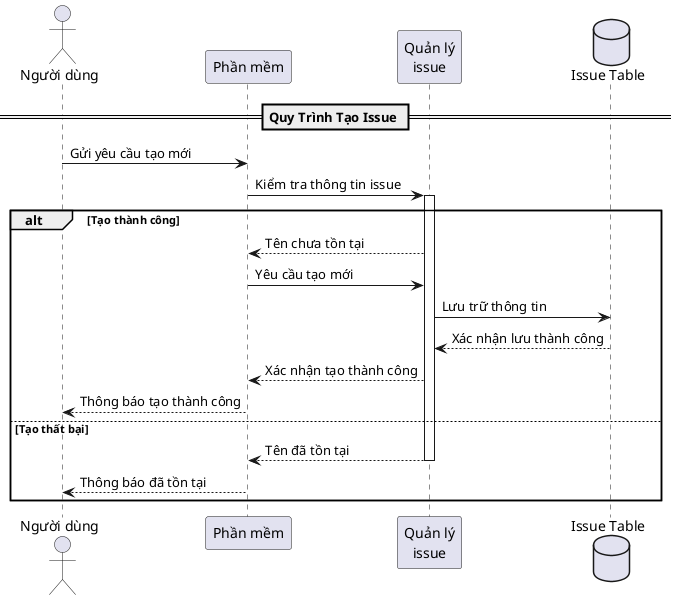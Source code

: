 @startuml
actor "Người dùng" as nd
participant "Phần mềm" as pm
participant "Quản lý\nissue" as qlrl
database "Issue Table" as dbr

== Quy Trình Tạo Issue ==
nd -> pm : Gửi yêu cầu tạo mới
pm -> qlrl : Kiểm tra thông tin issue
activate qlrl
alt Tạo thành công
qlrl --> pm : Tên chưa tồn tại
pm -> qlrl : Yêu cầu tạo mới
qlrl -> dbr : Lưu trữ thông tin
dbr --> qlrl : Xác nhận lưu thành công
qlrl --> pm : Xác nhận tạo thành công
pm --> nd : Thông báo tạo thành công
else Tạo thất bại
qlrl --> pm : Tên đã tồn tại
deactivate qlrl
pm --> nd : Thông báo đã tồn tại
end
@enduml